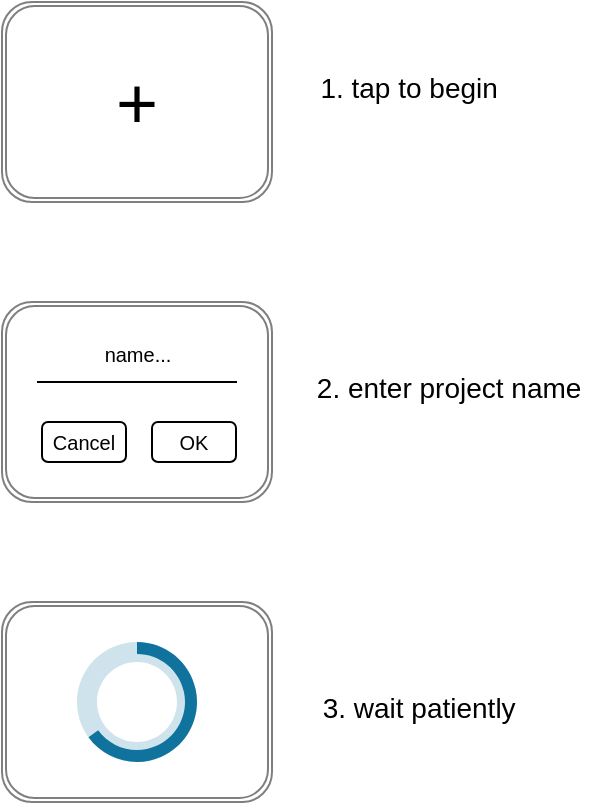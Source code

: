 <mxfile>
    <diagram id="D5d6mffWI1PhgG9KSLMe" name="Page-1">
        <mxGraphModel dx="695" dy="508" grid="1" gridSize="10" guides="1" tooltips="1" connect="1" arrows="1" fold="1" page="1" pageScale="1" pageWidth="827" pageHeight="1169" math="0" shadow="0">
            <root>
                <mxCell id="0"/>
                <mxCell id="1" parent="0"/>
                <mxCell id="2" value="&lt;font style=&quot;font-size: 36px&quot;&gt;+&lt;/font&gt;" style="shape=ext;double=1;rounded=1;whiteSpace=wrap;html=1;opacity=50;" parent="1" vertex="1">
                    <mxGeometry x="40" y="40" width="135" height="100" as="geometry"/>
                </mxCell>
                <mxCell id="3" value="&lt;font style=&quot;font-size: 14px&quot;&gt;1. tap to begin&amp;nbsp;&lt;/font&gt;" style="text;html=1;align=center;verticalAlign=middle;resizable=0;points=[];autosize=1;strokeColor=none;fillColor=none;fontSize=24;" parent="1" vertex="1">
                    <mxGeometry x="190" y="60" width="110" height="40" as="geometry"/>
                </mxCell>
                <mxCell id="4" value="" style="shape=ext;double=1;rounded=1;whiteSpace=wrap;html=1;opacity=50;" parent="1" vertex="1">
                    <mxGeometry x="40" y="190" width="135" height="100" as="geometry"/>
                </mxCell>
                <mxCell id="7" value="" style="endArrow=none;html=1;fontSize=14;" parent="1" edge="1">
                    <mxGeometry width="50" height="50" relative="1" as="geometry">
                        <mxPoint x="57.5" y="230" as="sourcePoint"/>
                        <mxPoint x="157.5" y="230" as="targetPoint"/>
                    </mxGeometry>
                </mxCell>
                <mxCell id="9" value="&lt;font style=&quot;font-size: 10px&quot;&gt;name...&lt;/font&gt;" style="text;html=1;strokeColor=none;fillColor=none;align=center;verticalAlign=middle;whiteSpace=wrap;rounded=0;fontSize=14;" parent="1" vertex="1">
                    <mxGeometry x="77.5" y="200" width="60" height="30" as="geometry"/>
                </mxCell>
                <mxCell id="10" value="Cancel" style="rounded=1;whiteSpace=wrap;html=1;fontSize=10;" parent="1" vertex="1">
                    <mxGeometry x="60" y="250" width="42" height="20" as="geometry"/>
                </mxCell>
                <mxCell id="11" value="OK" style="rounded=1;whiteSpace=wrap;html=1;fontSize=10;" parent="1" vertex="1">
                    <mxGeometry x="115" y="250" width="42" height="20" as="geometry"/>
                </mxCell>
                <mxCell id="13" value="&lt;font style=&quot;font-size: 14px&quot;&gt;2. enter project name&amp;nbsp;&lt;/font&gt;" style="text;html=1;align=center;verticalAlign=middle;resizable=0;points=[];autosize=1;strokeColor=none;fillColor=none;fontSize=24;" parent="1" vertex="1">
                    <mxGeometry x="190" y="210" width="150" height="40" as="geometry"/>
                </mxCell>
                <mxCell id="15" value="" style="shape=ext;double=1;rounded=1;whiteSpace=wrap;html=1;opacity=50;" parent="1" vertex="1">
                    <mxGeometry x="40" y="340" width="135" height="100" as="geometry"/>
                </mxCell>
                <mxCell id="16" value="&lt;font style=&quot;font-size: 14px&quot;&gt;3. wait patiently&amp;nbsp;&lt;/font&gt;" style="text;html=1;align=center;verticalAlign=middle;resizable=0;points=[];autosize=1;strokeColor=none;fillColor=none;fontSize=24;" parent="1" vertex="1">
                    <mxGeometry x="190" y="370" width="120" height="40" as="geometry"/>
                </mxCell>
                <mxCell id="17" value="" style="verticalLabelPosition=bottom;verticalAlign=top;html=1;shape=mxgraph.basic.donut;dx=10;strokeColor=none;fillColor=#10739E;fontSize=10;align=center;fillOpacity=20;" parent="1" vertex="1">
                    <mxGeometry x="77.5" y="360" width="60" height="60" as="geometry"/>
                </mxCell>
                <mxCell id="18" value="" style="verticalLabelPosition=middle;verticalAlign=middle;html=1;shape=mxgraph.basic.partConcEllipse;startAngle=0;endAngle=0.65;arcWidth=0.2;strokeColor=none;fillColor=#10739E;fontSize=22;fontColor=#10739E;align=center;fontStyle=1" parent="17" vertex="1">
                    <mxGeometry width="60" height="60" as="geometry"/>
                </mxCell>
            </root>
        </mxGraphModel>
    </diagram>
</mxfile>